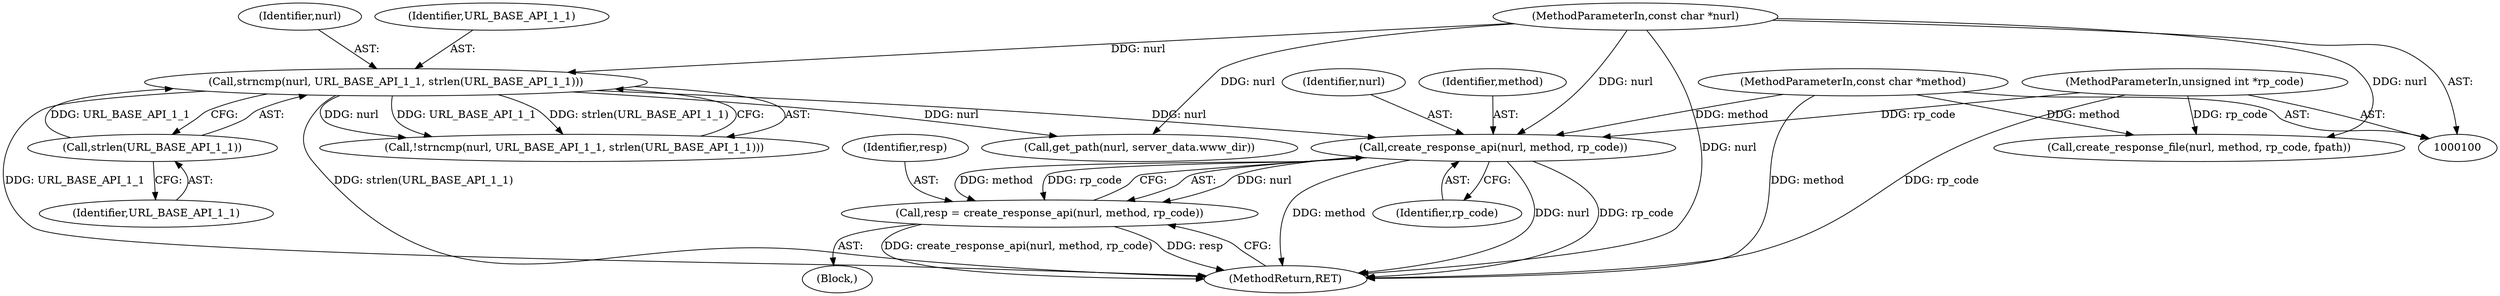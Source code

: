 digraph "0_wpitchoune_8b10426dcc0246c1712a99460dd470dcb1cc4d9c@API" {
"1000121" [label="(Call,create_response_api(nurl, method, rp_code))"];
"1000113" [label="(Call,strncmp(nurl, URL_BASE_API_1_1, strlen(URL_BASE_API_1_1)))"];
"1000101" [label="(MethodParameterIn,const char *nurl)"];
"1000116" [label="(Call,strlen(URL_BASE_API_1_1))"];
"1000102" [label="(MethodParameterIn,const char *method)"];
"1000103" [label="(MethodParameterIn,unsigned int *rp_code)"];
"1000119" [label="(Call,resp = create_response_api(nurl, method, rp_code))"];
"1000122" [label="(Identifier,nurl)"];
"1000121" [label="(Call,create_response_api(nurl, method, rp_code))"];
"1000114" [label="(Identifier,nurl)"];
"1000101" [label="(MethodParameterIn,const char *nurl)"];
"1000113" [label="(Call,strncmp(nurl, URL_BASE_API_1_1, strlen(URL_BASE_API_1_1)))"];
"1000120" [label="(Identifier,resp)"];
"1000118" [label="(Block,)"];
"1000123" [label="(Identifier,method)"];
"1000143" [label="(MethodReturn,RET)"];
"1000103" [label="(MethodParameterIn,unsigned int *rp_code)"];
"1000116" [label="(Call,strlen(URL_BASE_API_1_1))"];
"1000124" [label="(Identifier,rp_code)"];
"1000129" [label="(Call,get_path(nurl, server_data.www_dir))"];
"1000112" [label="(Call,!strncmp(nurl, URL_BASE_API_1_1, strlen(URL_BASE_API_1_1)))"];
"1000102" [label="(MethodParameterIn,const char *method)"];
"1000136" [label="(Call,create_response_file(nurl, method, rp_code, fpath))"];
"1000119" [label="(Call,resp = create_response_api(nurl, method, rp_code))"];
"1000115" [label="(Identifier,URL_BASE_API_1_1)"];
"1000117" [label="(Identifier,URL_BASE_API_1_1)"];
"1000121" -> "1000119"  [label="AST: "];
"1000121" -> "1000124"  [label="CFG: "];
"1000122" -> "1000121"  [label="AST: "];
"1000123" -> "1000121"  [label="AST: "];
"1000124" -> "1000121"  [label="AST: "];
"1000119" -> "1000121"  [label="CFG: "];
"1000121" -> "1000143"  [label="DDG: method"];
"1000121" -> "1000143"  [label="DDG: nurl"];
"1000121" -> "1000143"  [label="DDG: rp_code"];
"1000121" -> "1000119"  [label="DDG: nurl"];
"1000121" -> "1000119"  [label="DDG: method"];
"1000121" -> "1000119"  [label="DDG: rp_code"];
"1000113" -> "1000121"  [label="DDG: nurl"];
"1000101" -> "1000121"  [label="DDG: nurl"];
"1000102" -> "1000121"  [label="DDG: method"];
"1000103" -> "1000121"  [label="DDG: rp_code"];
"1000113" -> "1000112"  [label="AST: "];
"1000113" -> "1000116"  [label="CFG: "];
"1000114" -> "1000113"  [label="AST: "];
"1000115" -> "1000113"  [label="AST: "];
"1000116" -> "1000113"  [label="AST: "];
"1000112" -> "1000113"  [label="CFG: "];
"1000113" -> "1000143"  [label="DDG: strlen(URL_BASE_API_1_1)"];
"1000113" -> "1000143"  [label="DDG: URL_BASE_API_1_1"];
"1000113" -> "1000112"  [label="DDG: nurl"];
"1000113" -> "1000112"  [label="DDG: URL_BASE_API_1_1"];
"1000113" -> "1000112"  [label="DDG: strlen(URL_BASE_API_1_1)"];
"1000101" -> "1000113"  [label="DDG: nurl"];
"1000116" -> "1000113"  [label="DDG: URL_BASE_API_1_1"];
"1000113" -> "1000129"  [label="DDG: nurl"];
"1000101" -> "1000100"  [label="AST: "];
"1000101" -> "1000143"  [label="DDG: nurl"];
"1000101" -> "1000129"  [label="DDG: nurl"];
"1000101" -> "1000136"  [label="DDG: nurl"];
"1000116" -> "1000117"  [label="CFG: "];
"1000117" -> "1000116"  [label="AST: "];
"1000102" -> "1000100"  [label="AST: "];
"1000102" -> "1000143"  [label="DDG: method"];
"1000102" -> "1000136"  [label="DDG: method"];
"1000103" -> "1000100"  [label="AST: "];
"1000103" -> "1000143"  [label="DDG: rp_code"];
"1000103" -> "1000136"  [label="DDG: rp_code"];
"1000119" -> "1000118"  [label="AST: "];
"1000120" -> "1000119"  [label="AST: "];
"1000143" -> "1000119"  [label="CFG: "];
"1000119" -> "1000143"  [label="DDG: create_response_api(nurl, method, rp_code)"];
"1000119" -> "1000143"  [label="DDG: resp"];
}
